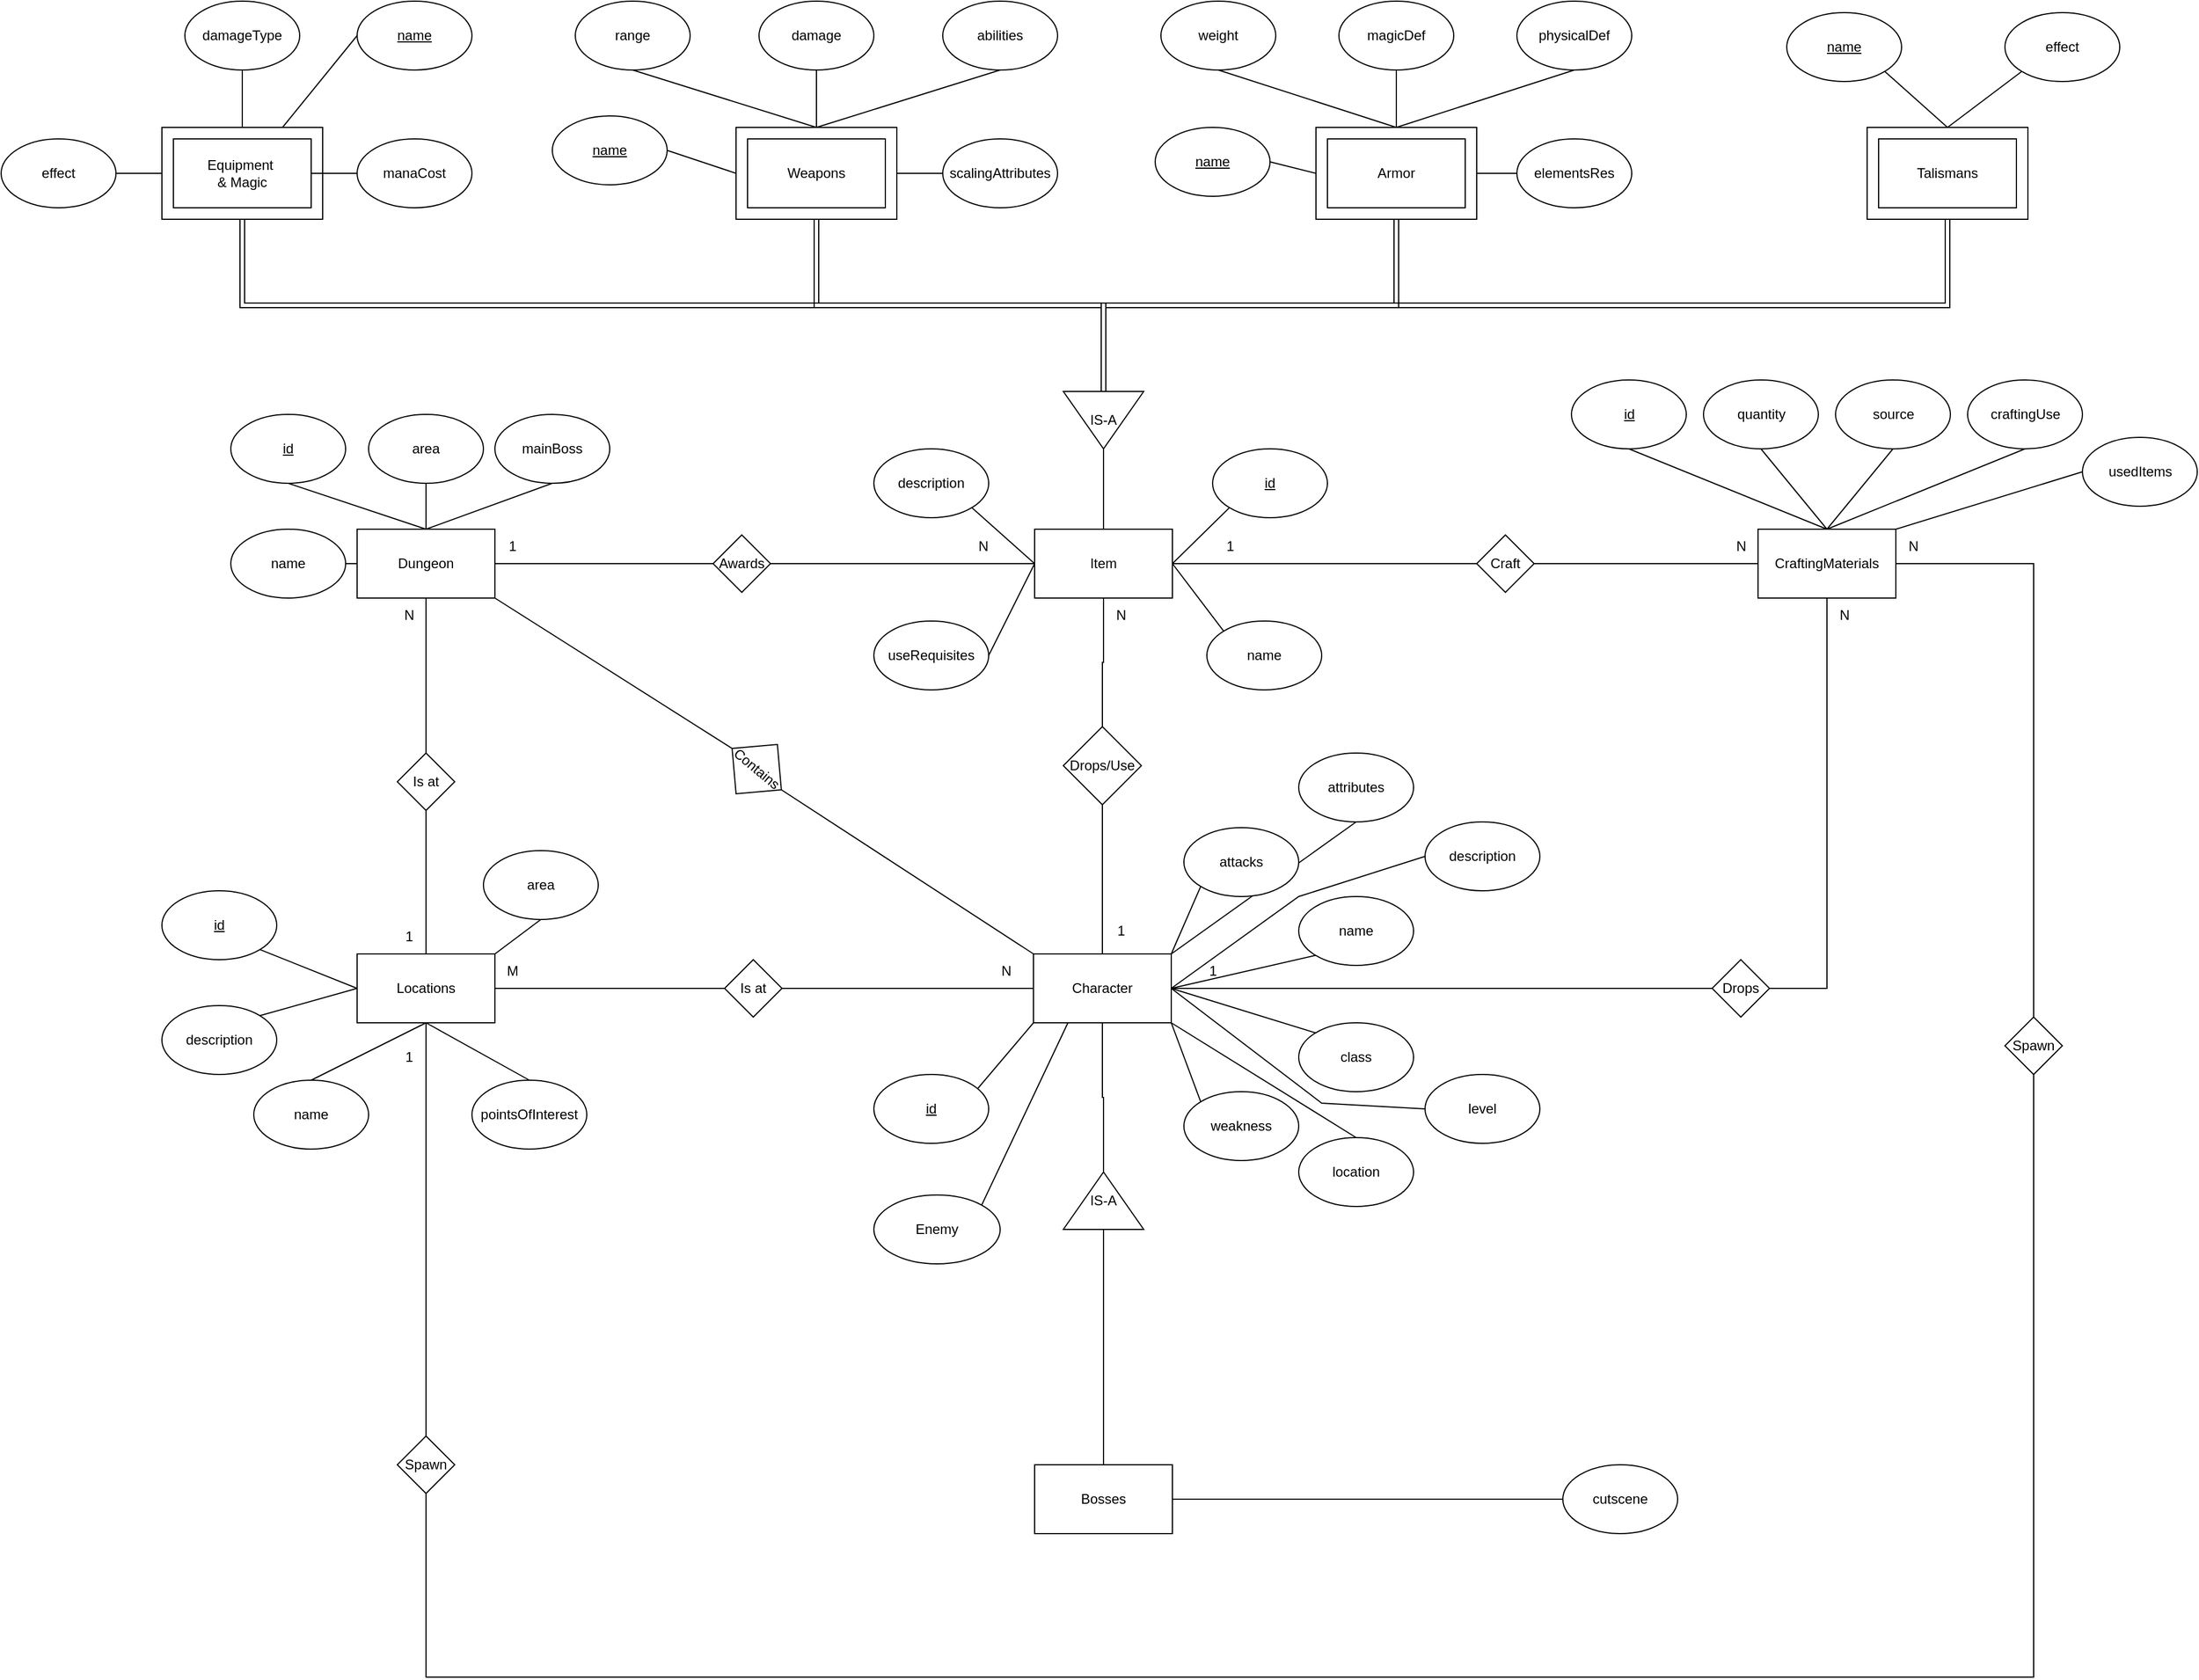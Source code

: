 <mxfile version="24.2.2" type="device">
  <diagram id="R2lEEEUBdFMjLlhIrx00" name="Page-1">
    <mxGraphModel dx="1881" dy="2673" grid="1" gridSize="10" guides="1" tooltips="1" connect="1" arrows="1" fold="1" page="1" pageScale="1" pageWidth="850" pageHeight="1100" math="0" shadow="0" extFonts="Permanent Marker^https://fonts.googleapis.com/css?family=Permanent+Marker">
      <root>
        <mxCell id="0" />
        <mxCell id="1" parent="0" />
        <mxCell id="Km-T-MCeGYv-uBNx-6VA-112" style="edgeStyle=orthogonalEdgeStyle;rounded=0;orthogonalLoop=1;jettySize=auto;html=1;exitX=0.5;exitY=0;exitDx=0;exitDy=0;entryX=0.5;entryY=1;entryDx=0;entryDy=0;endArrow=none;endFill=0;" parent="1" source="a5exqe3Fn3N1X1YNWytJ-4" target="Km-T-MCeGYv-uBNx-6VA-111" edge="1">
          <mxGeometry relative="1" as="geometry" />
        </mxCell>
        <mxCell id="Km-T-MCeGYv-uBNx-6VA-150" style="edgeStyle=orthogonalEdgeStyle;rounded=0;orthogonalLoop=1;jettySize=auto;html=1;exitX=1;exitY=0.5;exitDx=0;exitDy=0;entryX=0.5;entryY=1;entryDx=0;entryDy=0;endArrow=none;endFill=0;" parent="1" source="Km-T-MCeGYv-uBNx-6VA-151" target="Km-T-MCeGYv-uBNx-6VA-145" edge="1">
          <mxGeometry relative="1" as="geometry" />
        </mxCell>
        <mxCell id="a5exqe3Fn3N1X1YNWytJ-4" value="Character" style="rounded=0;whiteSpace=wrap;html=1;" parent="1" vertex="1">
          <mxGeometry x="399" y="370" width="120" height="60" as="geometry" />
        </mxCell>
        <mxCell id="Km-T-MCeGYv-uBNx-6VA-146" style="edgeStyle=orthogonalEdgeStyle;rounded=0;orthogonalLoop=1;jettySize=auto;html=1;exitX=1;exitY=0.5;exitDx=0;exitDy=0;entryX=0;entryY=0.5;entryDx=0;entryDy=0;endArrow=none;endFill=0;" parent="1" source="Km-T-MCeGYv-uBNx-6VA-147" target="Km-T-MCeGYv-uBNx-6VA-145" edge="1">
          <mxGeometry relative="1" as="geometry" />
        </mxCell>
        <mxCell id="a5exqe3Fn3N1X1YNWytJ-5" value="Item" style="rounded=0;whiteSpace=wrap;html=1;" parent="1" vertex="1">
          <mxGeometry x="400" width="120" height="60" as="geometry" />
        </mxCell>
        <mxCell id="a5exqe3Fn3N1X1YNWytJ-6" value="Weapons" style="rounded=0;whiteSpace=wrap;html=1;" parent="1" vertex="1">
          <mxGeometry x="150" y="-340" width="120" height="60" as="geometry" />
        </mxCell>
        <mxCell id="a5exqe3Fn3N1X1YNWytJ-7" value="Armor" style="rounded=0;whiteSpace=wrap;html=1;" parent="1" vertex="1">
          <mxGeometry x="655" y="-340" width="120" height="60" as="geometry" />
        </mxCell>
        <mxCell id="a5exqe3Fn3N1X1YNWytJ-8" value="Talismans" style="rounded=0;whiteSpace=wrap;html=1;" parent="1" vertex="1">
          <mxGeometry x="1135" y="-340" width="120" height="60" as="geometry" />
        </mxCell>
        <mxCell id="a5exqe3Fn3N1X1YNWytJ-9" value="Equipment&amp;nbsp;&lt;br&gt;&amp;amp; Magic" style="rounded=0;whiteSpace=wrap;html=1;strokeColor=default;perimeterSpacing=0;glass=0;shadow=0;gradientColor=none;fillColor=default;" parent="1" vertex="1">
          <mxGeometry x="-350" y="-340" width="120" height="60" as="geometry" />
        </mxCell>
        <mxCell id="Km-T-MCeGYv-uBNx-6VA-139" style="rounded=0;orthogonalLoop=1;jettySize=auto;html=1;exitX=0.5;exitY=0;exitDx=0;exitDy=0;entryX=0.5;entryY=1;entryDx=0;entryDy=0;endArrow=none;endFill=0;edgeStyle=orthogonalEdgeStyle;" parent="1" source="Km-T-MCeGYv-uBNx-6VA-140" target="Km-T-MCeGYv-uBNx-6VA-134" edge="1">
          <mxGeometry relative="1" as="geometry" />
        </mxCell>
        <mxCell id="Km-T-MCeGYv-uBNx-6VA-160" style="edgeStyle=orthogonalEdgeStyle;rounded=0;orthogonalLoop=1;jettySize=auto;html=1;exitX=0.5;exitY=0;exitDx=0;exitDy=0;entryX=1;entryY=0.5;entryDx=0;entryDy=0;endArrow=none;endFill=0;" parent="1" source="Km-T-MCeGYv-uBNx-6VA-167" target="Km-T-MCeGYv-uBNx-6VA-145" edge="1">
          <mxGeometry relative="1" as="geometry">
            <Array as="points">
              <mxPoint x="1270" y="30" />
            </Array>
          </mxGeometry>
        </mxCell>
        <mxCell id="a5exqe3Fn3N1X1YNWytJ-10" value="Locations" style="rounded=0;whiteSpace=wrap;html=1;" parent="1" vertex="1">
          <mxGeometry x="-190" y="370" width="120" height="60" as="geometry" />
        </mxCell>
        <mxCell id="Km-T-MCeGYv-uBNx-6VA-96" style="rounded=0;orthogonalLoop=1;jettySize=auto;html=1;exitX=1;exitY=0;exitDx=0;exitDy=0;entryX=0.25;entryY=1;entryDx=0;entryDy=0;endArrow=none;endFill=0;" parent="1" source="Er95AWRNGRpnLCsBrpN--4" target="a5exqe3Fn3N1X1YNWytJ-4" edge="1">
          <mxGeometry relative="1" as="geometry">
            <mxPoint x="330" y="580" as="sourcePoint" />
          </mxGeometry>
        </mxCell>
        <mxCell id="Km-T-MCeGYv-uBNx-6VA-100" style="edgeStyle=orthogonalEdgeStyle;rounded=0;orthogonalLoop=1;jettySize=auto;html=1;exitX=0.5;exitY=0;exitDx=0;exitDy=0;entryX=0;entryY=0.5;entryDx=0;entryDy=0;endArrow=none;endFill=0;" parent="1" source="a5exqe3Fn3N1X1YNWytJ-12" target="Km-T-MCeGYv-uBNx-6VA-94" edge="1">
          <mxGeometry relative="1" as="geometry" />
        </mxCell>
        <mxCell id="a5exqe3Fn3N1X1YNWytJ-12" value="Bosses" style="rounded=0;whiteSpace=wrap;html=1;" parent="1" vertex="1">
          <mxGeometry x="400" y="815" width="120" height="60" as="geometry" />
        </mxCell>
        <mxCell id="a5exqe3Fn3N1X1YNWytJ-35" value="IS-A" style="triangle;whiteSpace=wrap;html=1;rotation=0;direction=south;" parent="1" vertex="1">
          <mxGeometry x="425" y="-120" width="70" height="50" as="geometry" />
        </mxCell>
        <mxCell id="a5exqe3Fn3N1X1YNWytJ-36" value="" style="endArrow=none;html=1;rounded=0;entryX=1;entryY=0.5;entryDx=0;entryDy=0;exitX=0.5;exitY=0;exitDx=0;exitDy=0;" parent="1" source="a5exqe3Fn3N1X1YNWytJ-5" target="a5exqe3Fn3N1X1YNWytJ-35" edge="1">
          <mxGeometry width="50" height="50" relative="1" as="geometry">
            <mxPoint x="300" y="30" as="sourcePoint" />
            <mxPoint x="350" y="-20" as="targetPoint" />
          </mxGeometry>
        </mxCell>
        <mxCell id="a5exqe3Fn3N1X1YNWytJ-37" value="" style="endArrow=none;html=1;rounded=0;entryX=0.5;entryY=1;entryDx=0;entryDy=0;exitX=0;exitY=0.5;exitDx=0;exitDy=0;edgeStyle=orthogonalEdgeStyle;shape=link;" parent="1" source="a5exqe3Fn3N1X1YNWytJ-35" target="Er95AWRNGRpnLCsBrpN--17" edge="1">
          <mxGeometry width="50" height="50" relative="1" as="geometry">
            <mxPoint x="210" y="-100" as="sourcePoint" />
            <mxPoint x="260" y="-150" as="targetPoint" />
          </mxGeometry>
        </mxCell>
        <mxCell id="a5exqe3Fn3N1X1YNWytJ-38" value="" style="endArrow=none;html=1;rounded=0;entryX=0.5;entryY=1;entryDx=0;entryDy=0;exitX=0;exitY=0.5;exitDx=0;exitDy=0;edgeStyle=orthogonalEdgeStyle;shape=link;" parent="1" source="a5exqe3Fn3N1X1YNWytJ-35" target="Er95AWRNGRpnLCsBrpN--18" edge="1">
          <mxGeometry width="50" height="50" relative="1" as="geometry">
            <mxPoint x="470" y="-110" as="sourcePoint" />
            <mxPoint x="170" y="-210" as="targetPoint" />
          </mxGeometry>
        </mxCell>
        <mxCell id="a5exqe3Fn3N1X1YNWytJ-39" value="" style="endArrow=none;html=1;rounded=0;entryX=0.5;entryY=1;entryDx=0;entryDy=0;exitX=0;exitY=0.5;exitDx=0;exitDy=0;edgeStyle=orthogonalEdgeStyle;shape=link;" parent="1" source="a5exqe3Fn3N1X1YNWytJ-35" target="Er95AWRNGRpnLCsBrpN--19" edge="1">
          <mxGeometry width="50" height="50" relative="1" as="geometry">
            <mxPoint x="480" y="-100" as="sourcePoint" />
            <mxPoint x="180" y="-200" as="targetPoint" />
          </mxGeometry>
        </mxCell>
        <mxCell id="a5exqe3Fn3N1X1YNWytJ-40" value="" style="endArrow=none;html=1;rounded=0;entryX=0.5;entryY=1;entryDx=0;entryDy=0;exitX=0;exitY=0.5;exitDx=0;exitDy=0;edgeStyle=orthogonalEdgeStyle;shape=link;" parent="1" source="a5exqe3Fn3N1X1YNWytJ-35" target="Er95AWRNGRpnLCsBrpN--21" edge="1">
          <mxGeometry width="50" height="50" relative="1" as="geometry">
            <mxPoint x="490" y="-90" as="sourcePoint" />
            <mxPoint x="190" y="-190" as="targetPoint" />
          </mxGeometry>
        </mxCell>
        <mxCell id="a5exqe3Fn3N1X1YNWytJ-52" style="edgeStyle=orthogonalEdgeStyle;rounded=0;orthogonalLoop=1;jettySize=auto;html=1;exitX=1;exitY=0.5;exitDx=0;exitDy=0;entryX=0;entryY=0.5;entryDx=0;entryDy=0;endArrow=none;endFill=0;" parent="1" source="a5exqe3Fn3N1X1YNWytJ-51" target="a5exqe3Fn3N1X1YNWytJ-4" edge="1">
          <mxGeometry relative="1" as="geometry" />
        </mxCell>
        <mxCell id="a5exqe3Fn3N1X1YNWytJ-53" style="edgeStyle=orthogonalEdgeStyle;rounded=0;orthogonalLoop=1;jettySize=auto;html=1;exitX=0;exitY=0.5;exitDx=0;exitDy=0;entryX=1;entryY=0.5;entryDx=0;entryDy=0;endArrow=none;endFill=0;" parent="1" source="a5exqe3Fn3N1X1YNWytJ-51" target="a5exqe3Fn3N1X1YNWytJ-10" edge="1">
          <mxGeometry relative="1" as="geometry" />
        </mxCell>
        <mxCell id="a5exqe3Fn3N1X1YNWytJ-51" value="Is at" style="rhombus;whiteSpace=wrap;html=1;" parent="1" vertex="1">
          <mxGeometry x="130" y="375" width="50" height="50" as="geometry" />
        </mxCell>
        <mxCell id="Km-T-MCeGYv-uBNx-6VA-59" style="rounded=0;orthogonalLoop=1;jettySize=auto;html=1;exitX=0.5;exitY=1;exitDx=0;exitDy=0;entryX=0.5;entryY=0;entryDx=0;entryDy=0;endArrow=none;endFill=0;" parent="1" source="Km-T-MCeGYv-uBNx-6VA-4" target="Er95AWRNGRpnLCsBrpN--17" edge="1">
          <mxGeometry relative="1" as="geometry" />
        </mxCell>
        <mxCell id="Km-T-MCeGYv-uBNx-6VA-4" value="damageType" style="ellipse;whiteSpace=wrap;html=1;" parent="1" vertex="1">
          <mxGeometry x="-340" y="-460" width="100" height="60" as="geometry" />
        </mxCell>
        <mxCell id="Km-T-MCeGYv-uBNx-6VA-60" style="edgeStyle=orthogonalEdgeStyle;rounded=0;orthogonalLoop=1;jettySize=auto;html=1;exitX=0;exitY=0.5;exitDx=0;exitDy=0;entryX=1;entryY=0.5;entryDx=0;entryDy=0;endArrow=none;endFill=0;" parent="1" source="Km-T-MCeGYv-uBNx-6VA-5" target="a5exqe3Fn3N1X1YNWytJ-9" edge="1">
          <mxGeometry relative="1" as="geometry" />
        </mxCell>
        <mxCell id="Km-T-MCeGYv-uBNx-6VA-5" value="manaCost" style="ellipse;whiteSpace=wrap;html=1;" parent="1" vertex="1">
          <mxGeometry x="-190" y="-340" width="100" height="60" as="geometry" />
        </mxCell>
        <mxCell id="Km-T-MCeGYv-uBNx-6VA-63" style="rounded=0;orthogonalLoop=1;jettySize=auto;html=1;exitX=0.5;exitY=1;exitDx=0;exitDy=0;endArrow=none;endFill=0;entryX=0.5;entryY=0;entryDx=0;entryDy=0;" parent="1" source="Km-T-MCeGYv-uBNx-6VA-9" edge="1" target="Er95AWRNGRpnLCsBrpN--18">
          <mxGeometry relative="1" as="geometry">
            <mxPoint x="210" y="-340" as="targetPoint" />
          </mxGeometry>
        </mxCell>
        <mxCell id="Km-T-MCeGYv-uBNx-6VA-9" value="damage" style="ellipse;whiteSpace=wrap;html=1;" parent="1" vertex="1">
          <mxGeometry x="160" y="-460" width="100" height="60" as="geometry" />
        </mxCell>
        <mxCell id="Km-T-MCeGYv-uBNx-6VA-61" style="rounded=0;orthogonalLoop=1;jettySize=auto;html=1;exitX=0.5;exitY=1;exitDx=0;exitDy=0;endArrow=none;endFill=0;entryX=0.5;entryY=0;entryDx=0;entryDy=0;" parent="1" source="Km-T-MCeGYv-uBNx-6VA-10" target="Er95AWRNGRpnLCsBrpN--18" edge="1">
          <mxGeometry relative="1" as="geometry" />
        </mxCell>
        <mxCell id="Km-T-MCeGYv-uBNx-6VA-10" value="range" style="ellipse;whiteSpace=wrap;html=1;" parent="1" vertex="1">
          <mxGeometry y="-460" width="100" height="60" as="geometry" />
        </mxCell>
        <mxCell id="Km-T-MCeGYv-uBNx-6VA-65" style="rounded=0;orthogonalLoop=1;jettySize=auto;html=1;exitX=0;exitY=0.5;exitDx=0;exitDy=0;entryX=1;entryY=0.5;entryDx=0;entryDy=0;endArrow=none;endFill=0;" parent="1" source="Km-T-MCeGYv-uBNx-6VA-11" target="Er95AWRNGRpnLCsBrpN--18" edge="1">
          <mxGeometry relative="1" as="geometry" />
        </mxCell>
        <mxCell id="Km-T-MCeGYv-uBNx-6VA-11" value="scalingAttributes" style="ellipse;whiteSpace=wrap;html=1;" parent="1" vertex="1">
          <mxGeometry x="320" y="-340" width="100" height="60" as="geometry" />
        </mxCell>
        <mxCell id="Km-T-MCeGYv-uBNx-6VA-64" style="rounded=0;orthogonalLoop=1;jettySize=auto;html=1;exitX=0.5;exitY=1;exitDx=0;exitDy=0;endArrow=none;endFill=0;entryX=0.5;entryY=0;entryDx=0;entryDy=0;" parent="1" source="Km-T-MCeGYv-uBNx-6VA-12" edge="1" target="Er95AWRNGRpnLCsBrpN--18">
          <mxGeometry relative="1" as="geometry">
            <mxPoint x="210" y="-340" as="targetPoint" />
          </mxGeometry>
        </mxCell>
        <mxCell id="Km-T-MCeGYv-uBNx-6VA-12" value="abilities" style="ellipse;whiteSpace=wrap;html=1;" parent="1" vertex="1">
          <mxGeometry x="320" y="-460" width="100" height="60" as="geometry" />
        </mxCell>
        <mxCell id="Km-T-MCeGYv-uBNx-6VA-71" style="rounded=0;orthogonalLoop=1;jettySize=auto;html=1;exitX=0.5;exitY=1;exitDx=0;exitDy=0;entryX=0.5;entryY=0;entryDx=0;entryDy=0;endArrow=none;endFill=0;" parent="1" source="Km-T-MCeGYv-uBNx-6VA-15" target="Er95AWRNGRpnLCsBrpN--19" edge="1">
          <mxGeometry relative="1" as="geometry" />
        </mxCell>
        <mxCell id="Km-T-MCeGYv-uBNx-6VA-15" value="physicalDef" style="ellipse;whiteSpace=wrap;html=1;" parent="1" vertex="1">
          <mxGeometry x="820" y="-460" width="100" height="60" as="geometry" />
        </mxCell>
        <mxCell id="Km-T-MCeGYv-uBNx-6VA-70" style="rounded=0;orthogonalLoop=1;jettySize=auto;html=1;exitX=0.5;exitY=1;exitDx=0;exitDy=0;entryX=0.5;entryY=0;entryDx=0;entryDy=0;endArrow=none;endFill=0;" parent="1" source="Km-T-MCeGYv-uBNx-6VA-16" target="Er95AWRNGRpnLCsBrpN--19" edge="1">
          <mxGeometry relative="1" as="geometry" />
        </mxCell>
        <mxCell id="Km-T-MCeGYv-uBNx-6VA-16" value="magicDef" style="ellipse;whiteSpace=wrap;html=1;" parent="1" vertex="1">
          <mxGeometry x="665" y="-460" width="100" height="60" as="geometry" />
        </mxCell>
        <mxCell id="Km-T-MCeGYv-uBNx-6VA-72" style="rounded=0;orthogonalLoop=1;jettySize=auto;html=1;exitX=0;exitY=0.5;exitDx=0;exitDy=0;entryX=1;entryY=0.5;entryDx=0;entryDy=0;endArrow=none;endFill=0;" parent="1" source="Km-T-MCeGYv-uBNx-6VA-17" target="Er95AWRNGRpnLCsBrpN--19" edge="1">
          <mxGeometry relative="1" as="geometry" />
        </mxCell>
        <mxCell id="Km-T-MCeGYv-uBNx-6VA-17" value="elementsRes" style="ellipse;whiteSpace=wrap;html=1;" parent="1" vertex="1">
          <mxGeometry x="820" y="-340" width="100" height="60" as="geometry" />
        </mxCell>
        <mxCell id="Km-T-MCeGYv-uBNx-6VA-68" style="rounded=0;orthogonalLoop=1;jettySize=auto;html=1;exitX=0.5;exitY=1;exitDx=0;exitDy=0;entryX=0.5;entryY=0;entryDx=0;entryDy=0;endArrow=none;endFill=0;" parent="1" source="Km-T-MCeGYv-uBNx-6VA-18" target="Er95AWRNGRpnLCsBrpN--19" edge="1">
          <mxGeometry relative="1" as="geometry" />
        </mxCell>
        <mxCell id="Km-T-MCeGYv-uBNx-6VA-18" value="weight" style="ellipse;whiteSpace=wrap;html=1;" parent="1" vertex="1">
          <mxGeometry x="510" y="-460" width="100" height="60" as="geometry" />
        </mxCell>
        <mxCell id="Km-T-MCeGYv-uBNx-6VA-78" style="rounded=0;orthogonalLoop=1;jettySize=auto;html=1;exitX=0;exitY=1;exitDx=0;exitDy=0;entryX=0.5;entryY=0;entryDx=0;entryDy=0;endArrow=none;endFill=0;" parent="1" source="Km-T-MCeGYv-uBNx-6VA-22" target="Er95AWRNGRpnLCsBrpN--21" edge="1">
          <mxGeometry relative="1" as="geometry" />
        </mxCell>
        <mxCell id="Km-T-MCeGYv-uBNx-6VA-22" value="effect" style="ellipse;whiteSpace=wrap;html=1;" parent="1" vertex="1">
          <mxGeometry x="1245" y="-450" width="100" height="60" as="geometry" />
        </mxCell>
        <mxCell id="Km-T-MCeGYv-uBNx-6VA-104" style="rounded=0;orthogonalLoop=1;jettySize=auto;html=1;exitX=0;exitY=1;exitDx=0;exitDy=0;entryX=1;entryY=0.5;entryDx=0;entryDy=0;endArrow=none;endFill=0;" parent="1" source="Km-T-MCeGYv-uBNx-6VA-24" target="a5exqe3Fn3N1X1YNWytJ-5" edge="1">
          <mxGeometry relative="1" as="geometry" />
        </mxCell>
        <mxCell id="Km-T-MCeGYv-uBNx-6VA-24" value="&lt;u&gt;id&lt;/u&gt;" style="ellipse;whiteSpace=wrap;html=1;" parent="1" vertex="1">
          <mxGeometry x="555" y="-70" width="100" height="60" as="geometry" />
        </mxCell>
        <mxCell id="Km-T-MCeGYv-uBNx-6VA-105" style="rounded=0;orthogonalLoop=1;jettySize=auto;html=1;exitX=0;exitY=0;exitDx=0;exitDy=0;entryX=1;entryY=0.5;entryDx=0;entryDy=0;endArrow=none;endFill=0;" parent="1" source="Km-T-MCeGYv-uBNx-6VA-25" target="a5exqe3Fn3N1X1YNWytJ-5" edge="1">
          <mxGeometry relative="1" as="geometry" />
        </mxCell>
        <mxCell id="Km-T-MCeGYv-uBNx-6VA-25" value="name" style="ellipse;whiteSpace=wrap;html=1;" parent="1" vertex="1">
          <mxGeometry x="550" y="80" width="100" height="60" as="geometry" />
        </mxCell>
        <mxCell id="Km-T-MCeGYv-uBNx-6VA-101" style="rounded=0;orthogonalLoop=1;jettySize=auto;html=1;exitX=1;exitY=1;exitDx=0;exitDy=0;entryX=0;entryY=0.5;entryDx=0;entryDy=0;endArrow=none;endFill=0;" parent="1" source="Km-T-MCeGYv-uBNx-6VA-26" target="a5exqe3Fn3N1X1YNWytJ-5" edge="1">
          <mxGeometry relative="1" as="geometry" />
        </mxCell>
        <mxCell id="Km-T-MCeGYv-uBNx-6VA-26" value="description" style="ellipse;whiteSpace=wrap;html=1;" parent="1" vertex="1">
          <mxGeometry x="260" y="-70" width="100" height="60" as="geometry" />
        </mxCell>
        <mxCell id="Km-T-MCeGYv-uBNx-6VA-103" style="rounded=0;orthogonalLoop=1;jettySize=auto;html=1;exitX=1;exitY=0.5;exitDx=0;exitDy=0;entryX=0;entryY=0.5;entryDx=0;entryDy=0;endArrow=none;endFill=0;" parent="1" source="Km-T-MCeGYv-uBNx-6VA-28" target="a5exqe3Fn3N1X1YNWytJ-5" edge="1">
          <mxGeometry relative="1" as="geometry" />
        </mxCell>
        <mxCell id="Km-T-MCeGYv-uBNx-6VA-28" value="useRequisites" style="ellipse;whiteSpace=wrap;html=1;" parent="1" vertex="1">
          <mxGeometry x="260" y="80" width="100" height="60" as="geometry" />
        </mxCell>
        <mxCell id="Km-T-MCeGYv-uBNx-6VA-79" style="rounded=0;orthogonalLoop=1;jettySize=auto;html=1;exitX=1;exitY=0.5;exitDx=0;exitDy=0;entryX=0;entryY=0.5;entryDx=0;entryDy=0;endArrow=none;endFill=0;" parent="1" source="Km-T-MCeGYv-uBNx-6VA-29" target="Er95AWRNGRpnLCsBrpN--17" edge="1">
          <mxGeometry relative="1" as="geometry" />
        </mxCell>
        <mxCell id="Km-T-MCeGYv-uBNx-6VA-29" value="effect" style="ellipse;whiteSpace=wrap;html=1;" parent="1" vertex="1">
          <mxGeometry x="-500" y="-340" width="100" height="60" as="geometry" />
        </mxCell>
        <mxCell id="Km-T-MCeGYv-uBNx-6VA-131" style="rounded=0;orthogonalLoop=1;jettySize=auto;html=1;exitX=0.5;exitY=1;exitDx=0;exitDy=0;entryX=0;entryY=1;entryDx=0;entryDy=0;endArrow=none;endFill=0;" parent="1" source="Km-T-MCeGYv-uBNx-6VA-30" target="a5exqe3Fn3N1X1YNWytJ-4" edge="1">
          <mxGeometry relative="1" as="geometry" />
        </mxCell>
        <mxCell id="Km-T-MCeGYv-uBNx-6VA-30" value="&lt;u&gt;id&lt;/u&gt;" style="ellipse;whiteSpace=wrap;html=1;" parent="1" vertex="1">
          <mxGeometry x="260" y="475" width="100" height="60" as="geometry" />
        </mxCell>
        <mxCell id="Km-T-MCeGYv-uBNx-6VA-125" style="rounded=0;orthogonalLoop=1;jettySize=auto;html=1;exitX=0;exitY=1;exitDx=0;exitDy=0;entryX=1;entryY=0.5;entryDx=0;entryDy=0;endArrow=none;endFill=0;" parent="1" source="Km-T-MCeGYv-uBNx-6VA-31" target="a5exqe3Fn3N1X1YNWytJ-4" edge="1">
          <mxGeometry relative="1" as="geometry" />
        </mxCell>
        <mxCell id="Km-T-MCeGYv-uBNx-6VA-31" value="name" style="ellipse;whiteSpace=wrap;html=1;" parent="1" vertex="1">
          <mxGeometry x="630" y="320" width="100" height="60" as="geometry" />
        </mxCell>
        <mxCell id="Km-T-MCeGYv-uBNx-6VA-127" style="rounded=0;orthogonalLoop=1;jettySize=auto;html=1;exitX=0;exitY=0;exitDx=0;exitDy=0;entryX=1;entryY=0.5;entryDx=0;entryDy=0;endArrow=none;endFill=0;" parent="1" source="Km-T-MCeGYv-uBNx-6VA-32" target="a5exqe3Fn3N1X1YNWytJ-4" edge="1">
          <mxGeometry relative="1" as="geometry" />
        </mxCell>
        <mxCell id="Km-T-MCeGYv-uBNx-6VA-32" value="class" style="ellipse;whiteSpace=wrap;html=1;" parent="1" vertex="1">
          <mxGeometry x="630" y="430" width="100" height="60" as="geometry" />
        </mxCell>
        <mxCell id="Km-T-MCeGYv-uBNx-6VA-149" style="rounded=0;orthogonalLoop=1;jettySize=auto;html=1;exitX=0;exitY=0.5;exitDx=0;exitDy=0;entryX=1;entryY=0.5;entryDx=0;entryDy=0;endArrow=none;endFill=0;" parent="1" source="Km-T-MCeGYv-uBNx-6VA-33" target="a5exqe3Fn3N1X1YNWytJ-4" edge="1">
          <mxGeometry relative="1" as="geometry">
            <Array as="points">
              <mxPoint x="650" y="500" />
            </Array>
          </mxGeometry>
        </mxCell>
        <mxCell id="Km-T-MCeGYv-uBNx-6VA-33" value="level" style="ellipse;whiteSpace=wrap;html=1;" parent="1" vertex="1">
          <mxGeometry x="740" y="475" width="100" height="60" as="geometry" />
        </mxCell>
        <mxCell id="Km-T-MCeGYv-uBNx-6VA-130" style="rounded=0;orthogonalLoop=1;jettySize=auto;html=1;exitX=0.5;exitY=1;exitDx=0;exitDy=0;entryX=1;entryY=0;entryDx=0;entryDy=0;endArrow=none;endFill=0;" parent="1" source="Km-T-MCeGYv-uBNx-6VA-34" target="a5exqe3Fn3N1X1YNWytJ-4" edge="1">
          <mxGeometry relative="1" as="geometry" />
        </mxCell>
        <mxCell id="Km-T-MCeGYv-uBNx-6VA-34" value="attributes" style="ellipse;whiteSpace=wrap;html=1;" parent="1" vertex="1">
          <mxGeometry x="630" y="195" width="100" height="60" as="geometry" />
        </mxCell>
        <mxCell id="Km-T-MCeGYv-uBNx-6VA-106" style="rounded=0;orthogonalLoop=1;jettySize=auto;html=1;exitX=1;exitY=1;exitDx=0;exitDy=0;entryX=0;entryY=0.5;entryDx=0;entryDy=0;endArrow=none;endFill=0;" parent="1" source="Km-T-MCeGYv-uBNx-6VA-44" target="a5exqe3Fn3N1X1YNWytJ-10" edge="1">
          <mxGeometry relative="1" as="geometry" />
        </mxCell>
        <mxCell id="Km-T-MCeGYv-uBNx-6VA-44" value="&lt;u&gt;id&lt;/u&gt;" style="ellipse;whiteSpace=wrap;html=1;" parent="1" vertex="1">
          <mxGeometry x="-360" y="315" width="100" height="60" as="geometry" />
        </mxCell>
        <mxCell id="Km-T-MCeGYv-uBNx-6VA-108" style="rounded=0;orthogonalLoop=1;jettySize=auto;html=1;exitX=0.5;exitY=0;exitDx=0;exitDy=0;entryX=0.5;entryY=1;entryDx=0;entryDy=0;endArrow=none;endFill=0;" parent="1" source="Km-T-MCeGYv-uBNx-6VA-45" target="a5exqe3Fn3N1X1YNWytJ-10" edge="1">
          <mxGeometry relative="1" as="geometry" />
        </mxCell>
        <mxCell id="Km-T-MCeGYv-uBNx-6VA-45" value="name" style="ellipse;whiteSpace=wrap;html=1;" parent="1" vertex="1">
          <mxGeometry x="-280" y="480" width="100" height="60" as="geometry" />
        </mxCell>
        <mxCell id="Km-T-MCeGYv-uBNx-6VA-107" style="rounded=0;orthogonalLoop=1;jettySize=auto;html=1;exitX=1;exitY=0;exitDx=0;exitDy=0;entryX=0;entryY=0.5;entryDx=0;entryDy=0;endArrow=none;endFill=0;" parent="1" source="Km-T-MCeGYv-uBNx-6VA-46" target="a5exqe3Fn3N1X1YNWytJ-10" edge="1">
          <mxGeometry relative="1" as="geometry" />
        </mxCell>
        <mxCell id="Km-T-MCeGYv-uBNx-6VA-46" value="description" style="ellipse;whiteSpace=wrap;html=1;" parent="1" vertex="1">
          <mxGeometry x="-360" y="415" width="100" height="60" as="geometry" />
        </mxCell>
        <mxCell id="Km-T-MCeGYv-uBNx-6VA-110" style="rounded=0;orthogonalLoop=1;jettySize=auto;html=1;exitX=0.5;exitY=1;exitDx=0;exitDy=0;entryX=1;entryY=0;entryDx=0;entryDy=0;endArrow=none;endFill=0;" parent="1" source="Km-T-MCeGYv-uBNx-6VA-47" target="a5exqe3Fn3N1X1YNWytJ-10" edge="1">
          <mxGeometry relative="1" as="geometry" />
        </mxCell>
        <mxCell id="Km-T-MCeGYv-uBNx-6VA-47" value="area" style="ellipse;whiteSpace=wrap;html=1;" parent="1" vertex="1">
          <mxGeometry x="-80" y="280" width="100" height="60" as="geometry" />
        </mxCell>
        <mxCell id="Km-T-MCeGYv-uBNx-6VA-109" style="rounded=0;orthogonalLoop=1;jettySize=auto;html=1;exitX=0.5;exitY=0;exitDx=0;exitDy=0;entryX=0.5;entryY=1;entryDx=0;entryDy=0;endArrow=none;endFill=0;" parent="1" source="Km-T-MCeGYv-uBNx-6VA-48" target="a5exqe3Fn3N1X1YNWytJ-10" edge="1">
          <mxGeometry relative="1" as="geometry" />
        </mxCell>
        <mxCell id="Km-T-MCeGYv-uBNx-6VA-48" value="pointsOfInterest" style="ellipse;whiteSpace=wrap;html=1;" parent="1" vertex="1">
          <mxGeometry x="-90" y="480" width="100" height="60" as="geometry" />
        </mxCell>
        <mxCell id="Km-T-MCeGYv-uBNx-6VA-129" style="rounded=0;orthogonalLoop=1;jettySize=auto;html=1;exitX=0.5;exitY=0;exitDx=0;exitDy=0;entryX=1;entryY=1;entryDx=0;entryDy=0;endArrow=none;endFill=0;" parent="1" source="Km-T-MCeGYv-uBNx-6VA-52" target="a5exqe3Fn3N1X1YNWytJ-4" edge="1">
          <mxGeometry relative="1" as="geometry" />
        </mxCell>
        <mxCell id="Km-T-MCeGYv-uBNx-6VA-52" value="location" style="ellipse;whiteSpace=wrap;html=1;" parent="1" vertex="1">
          <mxGeometry x="630" y="530" width="100" height="60" as="geometry" />
        </mxCell>
        <mxCell id="Km-T-MCeGYv-uBNx-6VA-95" style="edgeStyle=orthogonalEdgeStyle;rounded=0;orthogonalLoop=1;jettySize=auto;html=1;exitX=1;exitY=0.5;exitDx=0;exitDy=0;entryX=0.5;entryY=1;entryDx=0;entryDy=0;endArrow=none;endFill=0;" parent="1" source="Km-T-MCeGYv-uBNx-6VA-94" target="a5exqe3Fn3N1X1YNWytJ-4" edge="1">
          <mxGeometry relative="1" as="geometry" />
        </mxCell>
        <mxCell id="Km-T-MCeGYv-uBNx-6VA-94" value="IS-A" style="triangle;whiteSpace=wrap;html=1;rotation=0;direction=north;" parent="1" vertex="1">
          <mxGeometry x="425" y="560" width="70" height="50" as="geometry" />
        </mxCell>
        <mxCell id="Km-T-MCeGYv-uBNx-6VA-126" style="rounded=0;orthogonalLoop=1;jettySize=auto;html=1;exitX=0;exitY=0.5;exitDx=0;exitDy=0;entryX=1;entryY=0.5;entryDx=0;entryDy=0;endArrow=none;endFill=0;" parent="1" source="Km-T-MCeGYv-uBNx-6VA-97" target="a5exqe3Fn3N1X1YNWytJ-4" edge="1">
          <mxGeometry relative="1" as="geometry">
            <Array as="points">
              <mxPoint x="630" y="320" />
            </Array>
          </mxGeometry>
        </mxCell>
        <mxCell id="Km-T-MCeGYv-uBNx-6VA-97" value="description" style="ellipse;whiteSpace=wrap;html=1;" parent="1" vertex="1">
          <mxGeometry x="740" y="255" width="100" height="60" as="geometry" />
        </mxCell>
        <mxCell id="Km-T-MCeGYv-uBNx-6VA-124" style="rounded=0;orthogonalLoop=1;jettySize=auto;html=1;exitX=0;exitY=1;exitDx=0;exitDy=0;entryX=1;entryY=0;entryDx=0;entryDy=0;endArrow=none;endFill=0;" parent="1" source="Km-T-MCeGYv-uBNx-6VA-98" target="a5exqe3Fn3N1X1YNWytJ-4" edge="1">
          <mxGeometry relative="1" as="geometry" />
        </mxCell>
        <mxCell id="Km-T-MCeGYv-uBNx-6VA-98" value="attacks" style="ellipse;whiteSpace=wrap;html=1;" parent="1" vertex="1">
          <mxGeometry x="530" y="260" width="100" height="60" as="geometry" />
        </mxCell>
        <mxCell id="Km-T-MCeGYv-uBNx-6VA-128" style="rounded=0;orthogonalLoop=1;jettySize=auto;html=1;exitX=0;exitY=0;exitDx=0;exitDy=0;entryX=1;entryY=1;entryDx=0;entryDy=0;endArrow=none;endFill=0;" parent="1" source="Km-T-MCeGYv-uBNx-6VA-99" target="a5exqe3Fn3N1X1YNWytJ-4" edge="1">
          <mxGeometry relative="1" as="geometry" />
        </mxCell>
        <mxCell id="Km-T-MCeGYv-uBNx-6VA-99" value="weakness" style="ellipse;whiteSpace=wrap;html=1;" parent="1" vertex="1">
          <mxGeometry x="530" y="490" width="100" height="60" as="geometry" />
        </mxCell>
        <mxCell id="Km-T-MCeGYv-uBNx-6VA-113" style="edgeStyle=orthogonalEdgeStyle;rounded=0;orthogonalLoop=1;jettySize=auto;html=1;exitX=0.5;exitY=0;exitDx=0;exitDy=0;entryX=0.5;entryY=1;entryDx=0;entryDy=0;endArrow=none;endFill=0;" parent="1" source="Km-T-MCeGYv-uBNx-6VA-111" target="a5exqe3Fn3N1X1YNWytJ-5" edge="1">
          <mxGeometry relative="1" as="geometry" />
        </mxCell>
        <mxCell id="Km-T-MCeGYv-uBNx-6VA-111" value="Drops/Use" style="rhombus;whiteSpace=wrap;html=1;aspect=fixed;" parent="1" vertex="1">
          <mxGeometry x="425" y="172" width="68" height="68" as="geometry" />
        </mxCell>
        <mxCell id="Km-T-MCeGYv-uBNx-6VA-114" value="1" style="text;html=1;align=center;verticalAlign=middle;resizable=0;points=[];autosize=1;strokeColor=none;fillColor=none;" parent="1" vertex="1">
          <mxGeometry x="460" y="335" width="30" height="30" as="geometry" />
        </mxCell>
        <mxCell id="Km-T-MCeGYv-uBNx-6VA-115" value="N" style="text;html=1;align=center;verticalAlign=middle;resizable=0;points=[];autosize=1;strokeColor=none;fillColor=none;" parent="1" vertex="1">
          <mxGeometry x="460" y="60" width="30" height="30" as="geometry" />
        </mxCell>
        <mxCell id="Km-T-MCeGYv-uBNx-6VA-119" style="edgeStyle=orthogonalEdgeStyle;rounded=0;orthogonalLoop=1;jettySize=auto;html=1;exitX=0;exitY=0.5;exitDx=0;exitDy=0;entryX=1;entryY=0.5;entryDx=0;entryDy=0;endArrow=none;endFill=0;" parent="1" source="Km-T-MCeGYv-uBNx-6VA-116" target="a5exqe3Fn3N1X1YNWytJ-12" edge="1">
          <mxGeometry relative="1" as="geometry" />
        </mxCell>
        <mxCell id="Km-T-MCeGYv-uBNx-6VA-116" value="cutscene" style="ellipse;whiteSpace=wrap;html=1;" parent="1" vertex="1">
          <mxGeometry x="860" y="815" width="100" height="60" as="geometry" />
        </mxCell>
        <mxCell id="Km-T-MCeGYv-uBNx-6VA-136" style="rounded=0;orthogonalLoop=1;jettySize=auto;html=1;exitX=1;exitY=0.5;exitDx=0;exitDy=0;entryX=0;entryY=0.5;entryDx=0;entryDy=0;endArrow=none;endFill=0;" parent="1" source="Km-T-MCeGYv-uBNx-6VA-137" target="a5exqe3Fn3N1X1YNWytJ-5" edge="1">
          <mxGeometry relative="1" as="geometry" />
        </mxCell>
        <mxCell id="Km-T-MCeGYv-uBNx-6VA-142" style="rounded=0;orthogonalLoop=1;jettySize=auto;html=1;exitX=1;exitY=0.5;exitDx=0;exitDy=0;entryX=0;entryY=0;entryDx=0;entryDy=0;endArrow=none;endFill=0;" parent="1" source="Km-T-MCeGYv-uBNx-6VA-143" target="a5exqe3Fn3N1X1YNWytJ-4" edge="1">
          <mxGeometry relative="1" as="geometry" />
        </mxCell>
        <mxCell id="Km-T-MCeGYv-uBNx-6VA-134" value="Dungeon" style="rounded=0;whiteSpace=wrap;html=1;" parent="1" vertex="1">
          <mxGeometry x="-190" width="120" height="60" as="geometry" />
        </mxCell>
        <mxCell id="Km-T-MCeGYv-uBNx-6VA-138" value="" style="rounded=0;orthogonalLoop=1;jettySize=auto;html=1;exitX=1;exitY=0.5;exitDx=0;exitDy=0;entryX=0;entryY=0.5;entryDx=0;entryDy=0;endArrow=none;endFill=0;" parent="1" source="Km-T-MCeGYv-uBNx-6VA-134" target="Km-T-MCeGYv-uBNx-6VA-137" edge="1">
          <mxGeometry relative="1" as="geometry">
            <mxPoint x="-80" y="30" as="sourcePoint" />
            <mxPoint x="400" y="30" as="targetPoint" />
          </mxGeometry>
        </mxCell>
        <mxCell id="Km-T-MCeGYv-uBNx-6VA-137" value="Awards" style="rhombus;whiteSpace=wrap;html=1;" parent="1" vertex="1">
          <mxGeometry x="120" y="5" width="50" height="50" as="geometry" />
        </mxCell>
        <mxCell id="Km-T-MCeGYv-uBNx-6VA-141" value="" style="rounded=0;orthogonalLoop=1;jettySize=auto;html=1;exitX=0.5;exitY=0;exitDx=0;exitDy=0;entryX=0.5;entryY=1;entryDx=0;entryDy=0;endArrow=none;endFill=0;edgeStyle=orthogonalEdgeStyle;" parent="1" source="a5exqe3Fn3N1X1YNWytJ-10" target="Km-T-MCeGYv-uBNx-6VA-140" edge="1">
          <mxGeometry relative="1" as="geometry">
            <mxPoint x="-130" y="370" as="sourcePoint" />
            <mxPoint x="-130" y="60" as="targetPoint" />
          </mxGeometry>
        </mxCell>
        <mxCell id="Km-T-MCeGYv-uBNx-6VA-140" value="Is at" style="rhombus;whiteSpace=wrap;html=1;" parent="1" vertex="1">
          <mxGeometry x="-155" y="195" width="50" height="50" as="geometry" />
        </mxCell>
        <mxCell id="Km-T-MCeGYv-uBNx-6VA-144" value="" style="rounded=0;orthogonalLoop=1;jettySize=auto;html=1;exitX=1;exitY=1;exitDx=0;exitDy=0;entryX=0;entryY=0.5;entryDx=0;entryDy=0;endArrow=none;endFill=0;" parent="1" source="Km-T-MCeGYv-uBNx-6VA-134" target="Km-T-MCeGYv-uBNx-6VA-143" edge="1">
          <mxGeometry relative="1" as="geometry">
            <mxPoint x="-70" y="60" as="sourcePoint" />
            <mxPoint x="399" y="370" as="targetPoint" />
          </mxGeometry>
        </mxCell>
        <mxCell id="Km-T-MCeGYv-uBNx-6VA-143" value="Contains" style="rhombus;whiteSpace=wrap;html=1;rotation=40;aspect=fixed;" parent="1" vertex="1">
          <mxGeometry x="130" y="181" width="56" height="56" as="geometry" />
        </mxCell>
        <mxCell id="Km-T-MCeGYv-uBNx-6VA-145" value="CraftingMaterials" style="rounded=0;whiteSpace=wrap;html=1;" parent="1" vertex="1">
          <mxGeometry x="1030" width="120" height="60" as="geometry" />
        </mxCell>
        <mxCell id="Km-T-MCeGYv-uBNx-6VA-148" value="" style="edgeStyle=orthogonalEdgeStyle;rounded=0;orthogonalLoop=1;jettySize=auto;html=1;exitX=1;exitY=0.5;exitDx=0;exitDy=0;entryX=0;entryY=0.5;entryDx=0;entryDy=0;endArrow=none;endFill=0;" parent="1" source="a5exqe3Fn3N1X1YNWytJ-5" target="Km-T-MCeGYv-uBNx-6VA-147" edge="1">
          <mxGeometry relative="1" as="geometry">
            <mxPoint x="520" y="30" as="sourcePoint" />
            <mxPoint x="880" y="30" as="targetPoint" />
          </mxGeometry>
        </mxCell>
        <mxCell id="Km-T-MCeGYv-uBNx-6VA-147" value="Craft" style="rhombus;whiteSpace=wrap;html=1;" parent="1" vertex="1">
          <mxGeometry x="785" y="5" width="50" height="50" as="geometry" />
        </mxCell>
        <mxCell id="Km-T-MCeGYv-uBNx-6VA-152" value="" style="edgeStyle=orthogonalEdgeStyle;rounded=0;orthogonalLoop=1;jettySize=auto;html=1;exitX=1;exitY=0.5;exitDx=0;exitDy=0;entryX=0;entryY=0.5;entryDx=0;entryDy=0;endArrow=none;endFill=0;" parent="1" source="a5exqe3Fn3N1X1YNWytJ-4" target="Km-T-MCeGYv-uBNx-6VA-151" edge="1">
          <mxGeometry relative="1" as="geometry">
            <mxPoint x="519" y="400" as="sourcePoint" />
            <mxPoint x="1090" y="60" as="targetPoint" />
          </mxGeometry>
        </mxCell>
        <mxCell id="Km-T-MCeGYv-uBNx-6VA-151" value="Drops" style="rhombus;whiteSpace=wrap;html=1;" parent="1" vertex="1">
          <mxGeometry x="990" y="375" width="50" height="50" as="geometry" />
        </mxCell>
        <mxCell id="Km-T-MCeGYv-uBNx-6VA-153" value="1" style="text;html=1;align=center;verticalAlign=middle;resizable=0;points=[];autosize=1;strokeColor=none;fillColor=none;" parent="1" vertex="1">
          <mxGeometry x="-70" width="30" height="30" as="geometry" />
        </mxCell>
        <mxCell id="Km-T-MCeGYv-uBNx-6VA-154" value="N" style="text;html=1;align=center;verticalAlign=middle;resizable=0;points=[];autosize=1;strokeColor=none;fillColor=none;" parent="1" vertex="1">
          <mxGeometry x="340" width="30" height="30" as="geometry" />
        </mxCell>
        <mxCell id="Km-T-MCeGYv-uBNx-6VA-155" value="1" style="text;html=1;align=center;verticalAlign=middle;resizable=0;points=[];autosize=1;strokeColor=none;fillColor=none;" parent="1" vertex="1">
          <mxGeometry x="-160" y="340" width="30" height="30" as="geometry" />
        </mxCell>
        <mxCell id="Km-T-MCeGYv-uBNx-6VA-156" value="N" style="text;html=1;align=center;verticalAlign=middle;resizable=0;points=[];autosize=1;strokeColor=none;fillColor=none;" parent="1" vertex="1">
          <mxGeometry x="-160" y="60" width="30" height="30" as="geometry" />
        </mxCell>
        <mxCell id="Km-T-MCeGYv-uBNx-6VA-157" value="1" style="text;html=1;align=center;verticalAlign=middle;resizable=0;points=[];autosize=1;strokeColor=none;fillColor=none;" parent="1" vertex="1">
          <mxGeometry x="555" width="30" height="30" as="geometry" />
        </mxCell>
        <mxCell id="Km-T-MCeGYv-uBNx-6VA-158" value="N" style="text;html=1;align=center;verticalAlign=middle;resizable=0;points=[];autosize=1;strokeColor=none;fillColor=none;" parent="1" vertex="1">
          <mxGeometry x="1000" width="30" height="30" as="geometry" />
        </mxCell>
        <mxCell id="Km-T-MCeGYv-uBNx-6VA-159" value="N" style="text;html=1;align=center;verticalAlign=middle;resizable=0;points=[];autosize=1;strokeColor=none;fillColor=none;" parent="1" vertex="1">
          <mxGeometry x="1090" y="60" width="30" height="30" as="geometry" />
        </mxCell>
        <mxCell id="Km-T-MCeGYv-uBNx-6VA-163" value="" style="edgeStyle=orthogonalEdgeStyle;rounded=0;orthogonalLoop=1;jettySize=auto;html=1;exitX=0.5;exitY=1;exitDx=0;exitDy=0;entryX=0.5;entryY=0;entryDx=0;entryDy=0;endArrow=none;endFill=0;" parent="1" source="a5exqe3Fn3N1X1YNWytJ-10" target="Km-T-MCeGYv-uBNx-6VA-161" edge="1">
          <mxGeometry relative="1" as="geometry">
            <mxPoint x="-130" y="430" as="sourcePoint" />
            <mxPoint x="1150" y="30" as="targetPoint" />
            <Array as="points">
              <mxPoint x="-130" y="780" />
              <mxPoint x="-130" y="780" />
            </Array>
          </mxGeometry>
        </mxCell>
        <mxCell id="Km-T-MCeGYv-uBNx-6VA-161" value="Spawn" style="rhombus;whiteSpace=wrap;html=1;" parent="1" vertex="1">
          <mxGeometry x="-155" y="790" width="50" height="50" as="geometry" />
        </mxCell>
        <mxCell id="Km-T-MCeGYv-uBNx-6VA-165" value="1" style="text;html=1;align=center;verticalAlign=middle;resizable=0;points=[];autosize=1;strokeColor=none;fillColor=none;" parent="1" vertex="1">
          <mxGeometry x="-160" y="445" width="30" height="30" as="geometry" />
        </mxCell>
        <mxCell id="Km-T-MCeGYv-uBNx-6VA-166" value="N" style="text;html=1;align=center;verticalAlign=middle;resizable=0;points=[];autosize=1;strokeColor=none;fillColor=none;" parent="1" vertex="1">
          <mxGeometry x="1150" width="30" height="30" as="geometry" />
        </mxCell>
        <mxCell id="Km-T-MCeGYv-uBNx-6VA-168" value="" style="edgeStyle=orthogonalEdgeStyle;rounded=0;orthogonalLoop=1;jettySize=auto;html=1;exitX=0.5;exitY=1;exitDx=0;exitDy=0;entryX=0.5;entryY=1;entryDx=0;entryDy=0;endArrow=none;endFill=0;" parent="1" source="Km-T-MCeGYv-uBNx-6VA-161" target="Km-T-MCeGYv-uBNx-6VA-167" edge="1">
          <mxGeometry relative="1" as="geometry">
            <mxPoint x="-130" y="840" as="sourcePoint" />
            <mxPoint x="1150" y="30" as="targetPoint" />
            <Array as="points">
              <mxPoint x="-130" y="1000" />
              <mxPoint x="1270" y="1000" />
              <mxPoint x="1270" y="475" />
            </Array>
          </mxGeometry>
        </mxCell>
        <mxCell id="Km-T-MCeGYv-uBNx-6VA-167" value="Spawn" style="rhombus;whiteSpace=wrap;html=1;" parent="1" vertex="1">
          <mxGeometry x="1245" y="425" width="50" height="50" as="geometry" />
        </mxCell>
        <mxCell id="Km-T-MCeGYv-uBNx-6VA-175" style="rounded=0;orthogonalLoop=1;jettySize=auto;html=1;exitX=0.5;exitY=1;exitDx=0;exitDy=0;entryX=0.5;entryY=0;entryDx=0;entryDy=0;endArrow=none;endFill=0;" parent="1" source="Km-T-MCeGYv-uBNx-6VA-169" target="Km-T-MCeGYv-uBNx-6VA-134" edge="1">
          <mxGeometry relative="1" as="geometry" />
        </mxCell>
        <mxCell id="Km-T-MCeGYv-uBNx-6VA-169" value="&lt;u&gt;id&lt;/u&gt;" style="ellipse;whiteSpace=wrap;html=1;" parent="1" vertex="1">
          <mxGeometry x="-300" y="-100" width="100" height="60" as="geometry" />
        </mxCell>
        <mxCell id="Km-T-MCeGYv-uBNx-6VA-176" style="rounded=0;orthogonalLoop=1;jettySize=auto;html=1;exitX=1;exitY=0.5;exitDx=0;exitDy=0;entryX=0;entryY=0.5;entryDx=0;entryDy=0;endArrow=none;endFill=0;" parent="1" source="Km-T-MCeGYv-uBNx-6VA-170" target="Km-T-MCeGYv-uBNx-6VA-134" edge="1">
          <mxGeometry relative="1" as="geometry" />
        </mxCell>
        <mxCell id="Km-T-MCeGYv-uBNx-6VA-170" value="name" style="ellipse;whiteSpace=wrap;html=1;" parent="1" vertex="1">
          <mxGeometry x="-300" width="100" height="60" as="geometry" />
        </mxCell>
        <mxCell id="Km-T-MCeGYv-uBNx-6VA-173" style="rounded=0;orthogonalLoop=1;jettySize=auto;html=1;exitX=0.5;exitY=1;exitDx=0;exitDy=0;entryX=0.5;entryY=0;entryDx=0;entryDy=0;endArrow=none;endFill=0;" parent="1" source="Km-T-MCeGYv-uBNx-6VA-171" target="Km-T-MCeGYv-uBNx-6VA-134" edge="1">
          <mxGeometry relative="1" as="geometry" />
        </mxCell>
        <mxCell id="Km-T-MCeGYv-uBNx-6VA-171" value="area" style="ellipse;whiteSpace=wrap;html=1;" parent="1" vertex="1">
          <mxGeometry x="-180" y="-100" width="100" height="60" as="geometry" />
        </mxCell>
        <mxCell id="Km-T-MCeGYv-uBNx-6VA-174" style="rounded=0;orthogonalLoop=1;jettySize=auto;html=1;exitX=0.5;exitY=1;exitDx=0;exitDy=0;entryX=0.5;entryY=0;entryDx=0;entryDy=0;endArrow=none;endFill=0;" parent="1" source="Km-T-MCeGYv-uBNx-6VA-172" target="Km-T-MCeGYv-uBNx-6VA-134" edge="1">
          <mxGeometry relative="1" as="geometry">
            <mxPoint x="-80" y="-20" as="targetPoint" />
          </mxGeometry>
        </mxCell>
        <mxCell id="Km-T-MCeGYv-uBNx-6VA-172" value="mainBoss" style="ellipse;whiteSpace=wrap;html=1;" parent="1" vertex="1">
          <mxGeometry x="-70" y="-100" width="100" height="60" as="geometry" />
        </mxCell>
        <mxCell id="Km-T-MCeGYv-uBNx-6VA-181" style="rounded=0;orthogonalLoop=1;jettySize=auto;html=1;exitX=0.5;exitY=1;exitDx=0;exitDy=0;entryX=0.5;entryY=0;entryDx=0;entryDy=0;endArrow=none;endFill=0;" parent="1" source="Km-T-MCeGYv-uBNx-6VA-177" target="Km-T-MCeGYv-uBNx-6VA-145" edge="1">
          <mxGeometry relative="1" as="geometry" />
        </mxCell>
        <mxCell id="Km-T-MCeGYv-uBNx-6VA-177" value="&lt;u&gt;id&lt;/u&gt;" style="ellipse;whiteSpace=wrap;html=1;" parent="1" vertex="1">
          <mxGeometry x="867.5" y="-130" width="100" height="60" as="geometry" />
        </mxCell>
        <mxCell id="Km-T-MCeGYv-uBNx-6VA-182" style="rounded=0;orthogonalLoop=1;jettySize=auto;html=1;exitX=0.5;exitY=1;exitDx=0;exitDy=0;entryX=0.5;entryY=0;entryDx=0;entryDy=0;endArrow=none;endFill=0;" parent="1" source="Km-T-MCeGYv-uBNx-6VA-178" target="Km-T-MCeGYv-uBNx-6VA-145" edge="1">
          <mxGeometry relative="1" as="geometry" />
        </mxCell>
        <mxCell id="Km-T-MCeGYv-uBNx-6VA-178" value="quantity" style="ellipse;whiteSpace=wrap;html=1;" parent="1" vertex="1">
          <mxGeometry x="982.5" y="-130" width="100" height="60" as="geometry" />
        </mxCell>
        <mxCell id="Km-T-MCeGYv-uBNx-6VA-183" style="rounded=0;orthogonalLoop=1;jettySize=auto;html=1;exitX=0.5;exitY=1;exitDx=0;exitDy=0;entryX=0.5;entryY=0;entryDx=0;entryDy=0;endArrow=none;endFill=0;" parent="1" source="Km-T-MCeGYv-uBNx-6VA-179" target="Km-T-MCeGYv-uBNx-6VA-145" edge="1">
          <mxGeometry relative="1" as="geometry" />
        </mxCell>
        <mxCell id="Km-T-MCeGYv-uBNx-6VA-179" value="source" style="ellipse;whiteSpace=wrap;html=1;" parent="1" vertex="1">
          <mxGeometry x="1097.5" y="-130" width="100" height="60" as="geometry" />
        </mxCell>
        <mxCell id="Km-T-MCeGYv-uBNx-6VA-184" style="rounded=0;orthogonalLoop=1;jettySize=auto;html=1;exitX=0.5;exitY=1;exitDx=0;exitDy=0;entryX=0.5;entryY=0;entryDx=0;entryDy=0;endArrow=none;endFill=0;" parent="1" source="Km-T-MCeGYv-uBNx-6VA-180" target="Km-T-MCeGYv-uBNx-6VA-145" edge="1">
          <mxGeometry relative="1" as="geometry" />
        </mxCell>
        <mxCell id="Km-T-MCeGYv-uBNx-6VA-180" value="craftingUse" style="ellipse;whiteSpace=wrap;html=1;" parent="1" vertex="1">
          <mxGeometry x="1212.5" y="-130" width="100" height="60" as="geometry" />
        </mxCell>
        <mxCell id="2" value="1" style="text;html=1;align=center;verticalAlign=middle;resizable=0;points=[];autosize=1;strokeColor=none;fillColor=none;" parent="1" vertex="1">
          <mxGeometry x="540" y="370" width="30" height="30" as="geometry" />
        </mxCell>
        <mxCell id="3" value="N" style="text;html=1;align=center;verticalAlign=middle;resizable=0;points=[];autosize=1;strokeColor=none;fillColor=none;" parent="1" vertex="1">
          <mxGeometry x="360" y="370" width="30" height="30" as="geometry" />
        </mxCell>
        <mxCell id="4" value="M" style="text;html=1;align=center;verticalAlign=middle;resizable=0;points=[];autosize=1;strokeColor=none;fillColor=none;" parent="1" vertex="1">
          <mxGeometry x="-70" y="370" width="30" height="30" as="geometry" />
        </mxCell>
        <mxCell id="Er95AWRNGRpnLCsBrpN--4" value="Enemy" style="ellipse;whiteSpace=wrap;html=1;" vertex="1" parent="1">
          <mxGeometry x="260" y="580" width="110" height="60" as="geometry" />
        </mxCell>
        <mxCell id="Er95AWRNGRpnLCsBrpN--7" value="usedItems" style="ellipse;whiteSpace=wrap;html=1;" vertex="1" parent="1">
          <mxGeometry x="1312.5" y="-80" width="100" height="60" as="geometry" />
        </mxCell>
        <mxCell id="Er95AWRNGRpnLCsBrpN--8" style="rounded=0;orthogonalLoop=1;jettySize=auto;html=1;exitX=0;exitY=0.5;exitDx=0;exitDy=0;entryX=1;entryY=0;entryDx=0;entryDy=0;endArrow=none;endFill=0;" edge="1" parent="1" source="Er95AWRNGRpnLCsBrpN--7" target="Km-T-MCeGYv-uBNx-6VA-145">
          <mxGeometry relative="1" as="geometry">
            <mxPoint x="1343" y="-65" as="sourcePoint" />
            <mxPoint x="1170" y="5" as="targetPoint" />
          </mxGeometry>
        </mxCell>
        <mxCell id="Er95AWRNGRpnLCsBrpN--9" style="rounded=0;orthogonalLoop=1;jettySize=auto;html=1;exitX=0;exitY=0.5;exitDx=0;exitDy=0;entryX=0.75;entryY=0;entryDx=0;entryDy=0;endArrow=none;endFill=0;" edge="1" parent="1" source="Er95AWRNGRpnLCsBrpN--10" target="Er95AWRNGRpnLCsBrpN--17">
          <mxGeometry relative="1" as="geometry">
            <mxPoint x="-275" y="-360" as="targetPoint" />
          </mxGeometry>
        </mxCell>
        <mxCell id="Er95AWRNGRpnLCsBrpN--10" value="name" style="ellipse;whiteSpace=wrap;html=1;fontStyle=4" vertex="1" parent="1">
          <mxGeometry x="-190" y="-460" width="100" height="60" as="geometry" />
        </mxCell>
        <mxCell id="Er95AWRNGRpnLCsBrpN--11" style="rounded=0;orthogonalLoop=1;jettySize=auto;html=1;exitX=1;exitY=0.5;exitDx=0;exitDy=0;entryX=0;entryY=0.5;entryDx=0;entryDy=0;endArrow=none;endFill=0;" edge="1" parent="1" source="Er95AWRNGRpnLCsBrpN--12" target="Er95AWRNGRpnLCsBrpN--18">
          <mxGeometry relative="1" as="geometry">
            <mxPoint x="130" y="-340" as="targetPoint" />
          </mxGeometry>
        </mxCell>
        <mxCell id="Er95AWRNGRpnLCsBrpN--12" value="&lt;u&gt;name&lt;/u&gt;" style="ellipse;whiteSpace=wrap;html=1;" vertex="1" parent="1">
          <mxGeometry x="-20" y="-360" width="100" height="60" as="geometry" />
        </mxCell>
        <mxCell id="Er95AWRNGRpnLCsBrpN--13" style="rounded=0;orthogonalLoop=1;jettySize=auto;html=1;exitX=1;exitY=0.5;exitDx=0;exitDy=0;entryX=0;entryY=0.5;entryDx=0;entryDy=0;endArrow=none;endFill=0;" edge="1" parent="1" source="Er95AWRNGRpnLCsBrpN--14" target="Er95AWRNGRpnLCsBrpN--19">
          <mxGeometry relative="1" as="geometry">
            <mxPoint x="490" y="-385" as="targetPoint" />
          </mxGeometry>
        </mxCell>
        <mxCell id="Er95AWRNGRpnLCsBrpN--14" value="name" style="ellipse;whiteSpace=wrap;html=1;fontStyle=4" vertex="1" parent="1">
          <mxGeometry x="505" y="-350" width="100" height="60" as="geometry" />
        </mxCell>
        <mxCell id="Er95AWRNGRpnLCsBrpN--15" style="rounded=0;orthogonalLoop=1;jettySize=auto;html=1;exitX=1;exitY=1;exitDx=0;exitDy=0;entryX=0.5;entryY=0;entryDx=0;entryDy=0;endArrow=none;endFill=0;" edge="1" parent="1" source="Er95AWRNGRpnLCsBrpN--16" target="Er95AWRNGRpnLCsBrpN--21">
          <mxGeometry relative="1" as="geometry">
            <mxPoint x="1030" y="-460" as="targetPoint" />
          </mxGeometry>
        </mxCell>
        <mxCell id="Er95AWRNGRpnLCsBrpN--16" value="name" style="ellipse;whiteSpace=wrap;html=1;fontStyle=4" vertex="1" parent="1">
          <mxGeometry x="1055" y="-450" width="100" height="60" as="geometry" />
        </mxCell>
        <mxCell id="Er95AWRNGRpnLCsBrpN--17" value="" style="rounded=0;whiteSpace=wrap;html=1;strokeColor=default;perimeterSpacing=0;glass=0;shadow=0;gradientColor=none;fillColor=none;" vertex="1" parent="1">
          <mxGeometry x="-360" y="-350" width="140" height="80" as="geometry" />
        </mxCell>
        <mxCell id="Er95AWRNGRpnLCsBrpN--18" value="" style="rounded=0;whiteSpace=wrap;html=1;strokeColor=default;perimeterSpacing=0;glass=0;shadow=0;gradientColor=none;fillColor=none;" vertex="1" parent="1">
          <mxGeometry x="140" y="-350" width="140" height="80" as="geometry" />
        </mxCell>
        <mxCell id="Er95AWRNGRpnLCsBrpN--19" value="" style="rounded=0;whiteSpace=wrap;html=1;strokeColor=default;perimeterSpacing=0;glass=0;shadow=0;gradientColor=none;fillColor=none;" vertex="1" parent="1">
          <mxGeometry x="645" y="-350" width="140" height="80" as="geometry" />
        </mxCell>
        <mxCell id="Er95AWRNGRpnLCsBrpN--21" value="" style="rounded=0;whiteSpace=wrap;html=1;strokeColor=default;perimeterSpacing=0;glass=0;shadow=0;gradientColor=none;fillColor=none;" vertex="1" parent="1">
          <mxGeometry x="1125" y="-350" width="140" height="80" as="geometry" />
        </mxCell>
      </root>
    </mxGraphModel>
  </diagram>
</mxfile>
